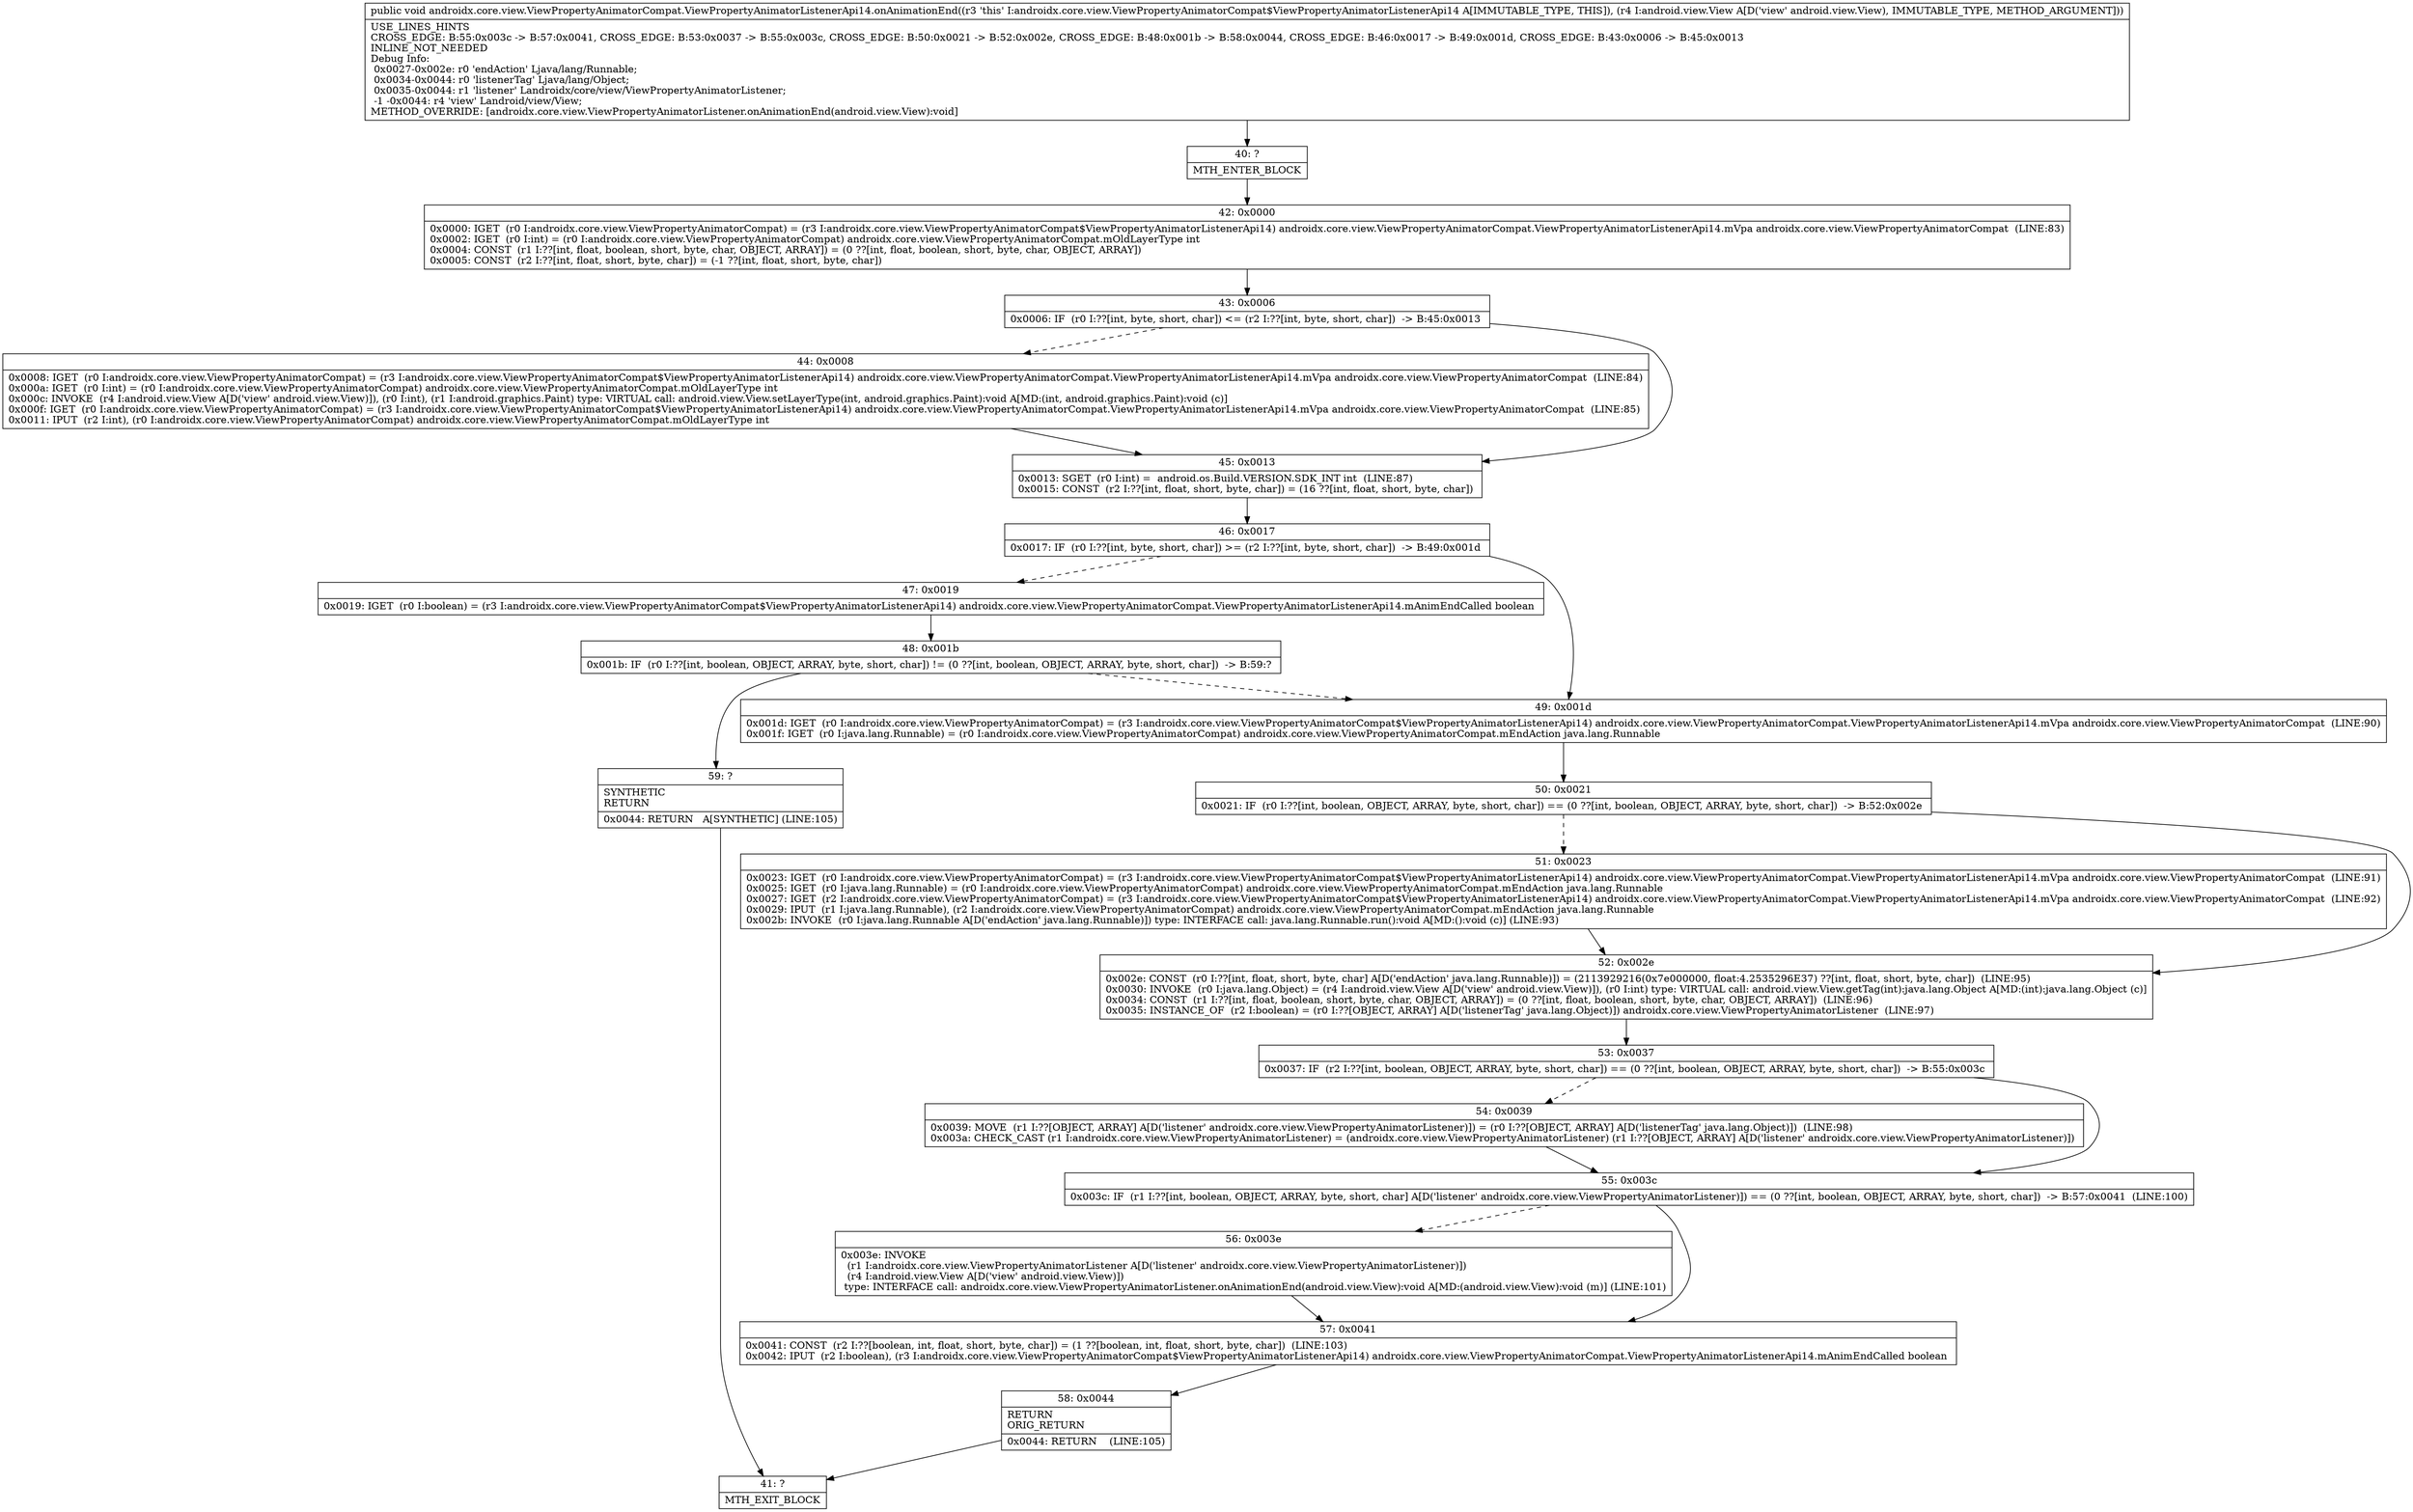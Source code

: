 digraph "CFG forandroidx.core.view.ViewPropertyAnimatorCompat.ViewPropertyAnimatorListenerApi14.onAnimationEnd(Landroid\/view\/View;)V" {
Node_40 [shape=record,label="{40\:\ ?|MTH_ENTER_BLOCK\l}"];
Node_42 [shape=record,label="{42\:\ 0x0000|0x0000: IGET  (r0 I:androidx.core.view.ViewPropertyAnimatorCompat) = (r3 I:androidx.core.view.ViewPropertyAnimatorCompat$ViewPropertyAnimatorListenerApi14) androidx.core.view.ViewPropertyAnimatorCompat.ViewPropertyAnimatorListenerApi14.mVpa androidx.core.view.ViewPropertyAnimatorCompat  (LINE:83)\l0x0002: IGET  (r0 I:int) = (r0 I:androidx.core.view.ViewPropertyAnimatorCompat) androidx.core.view.ViewPropertyAnimatorCompat.mOldLayerType int \l0x0004: CONST  (r1 I:??[int, float, boolean, short, byte, char, OBJECT, ARRAY]) = (0 ??[int, float, boolean, short, byte, char, OBJECT, ARRAY]) \l0x0005: CONST  (r2 I:??[int, float, short, byte, char]) = (\-1 ??[int, float, short, byte, char]) \l}"];
Node_43 [shape=record,label="{43\:\ 0x0006|0x0006: IF  (r0 I:??[int, byte, short, char]) \<= (r2 I:??[int, byte, short, char])  \-\> B:45:0x0013 \l}"];
Node_44 [shape=record,label="{44\:\ 0x0008|0x0008: IGET  (r0 I:androidx.core.view.ViewPropertyAnimatorCompat) = (r3 I:androidx.core.view.ViewPropertyAnimatorCompat$ViewPropertyAnimatorListenerApi14) androidx.core.view.ViewPropertyAnimatorCompat.ViewPropertyAnimatorListenerApi14.mVpa androidx.core.view.ViewPropertyAnimatorCompat  (LINE:84)\l0x000a: IGET  (r0 I:int) = (r0 I:androidx.core.view.ViewPropertyAnimatorCompat) androidx.core.view.ViewPropertyAnimatorCompat.mOldLayerType int \l0x000c: INVOKE  (r4 I:android.view.View A[D('view' android.view.View)]), (r0 I:int), (r1 I:android.graphics.Paint) type: VIRTUAL call: android.view.View.setLayerType(int, android.graphics.Paint):void A[MD:(int, android.graphics.Paint):void (c)]\l0x000f: IGET  (r0 I:androidx.core.view.ViewPropertyAnimatorCompat) = (r3 I:androidx.core.view.ViewPropertyAnimatorCompat$ViewPropertyAnimatorListenerApi14) androidx.core.view.ViewPropertyAnimatorCompat.ViewPropertyAnimatorListenerApi14.mVpa androidx.core.view.ViewPropertyAnimatorCompat  (LINE:85)\l0x0011: IPUT  (r2 I:int), (r0 I:androidx.core.view.ViewPropertyAnimatorCompat) androidx.core.view.ViewPropertyAnimatorCompat.mOldLayerType int \l}"];
Node_45 [shape=record,label="{45\:\ 0x0013|0x0013: SGET  (r0 I:int) =  android.os.Build.VERSION.SDK_INT int  (LINE:87)\l0x0015: CONST  (r2 I:??[int, float, short, byte, char]) = (16 ??[int, float, short, byte, char]) \l}"];
Node_46 [shape=record,label="{46\:\ 0x0017|0x0017: IF  (r0 I:??[int, byte, short, char]) \>= (r2 I:??[int, byte, short, char])  \-\> B:49:0x001d \l}"];
Node_47 [shape=record,label="{47\:\ 0x0019|0x0019: IGET  (r0 I:boolean) = (r3 I:androidx.core.view.ViewPropertyAnimatorCompat$ViewPropertyAnimatorListenerApi14) androidx.core.view.ViewPropertyAnimatorCompat.ViewPropertyAnimatorListenerApi14.mAnimEndCalled boolean \l}"];
Node_48 [shape=record,label="{48\:\ 0x001b|0x001b: IF  (r0 I:??[int, boolean, OBJECT, ARRAY, byte, short, char]) != (0 ??[int, boolean, OBJECT, ARRAY, byte, short, char])  \-\> B:59:? \l}"];
Node_59 [shape=record,label="{59\:\ ?|SYNTHETIC\lRETURN\l|0x0044: RETURN   A[SYNTHETIC] (LINE:105)\l}"];
Node_41 [shape=record,label="{41\:\ ?|MTH_EXIT_BLOCK\l}"];
Node_49 [shape=record,label="{49\:\ 0x001d|0x001d: IGET  (r0 I:androidx.core.view.ViewPropertyAnimatorCompat) = (r3 I:androidx.core.view.ViewPropertyAnimatorCompat$ViewPropertyAnimatorListenerApi14) androidx.core.view.ViewPropertyAnimatorCompat.ViewPropertyAnimatorListenerApi14.mVpa androidx.core.view.ViewPropertyAnimatorCompat  (LINE:90)\l0x001f: IGET  (r0 I:java.lang.Runnable) = (r0 I:androidx.core.view.ViewPropertyAnimatorCompat) androidx.core.view.ViewPropertyAnimatorCompat.mEndAction java.lang.Runnable \l}"];
Node_50 [shape=record,label="{50\:\ 0x0021|0x0021: IF  (r0 I:??[int, boolean, OBJECT, ARRAY, byte, short, char]) == (0 ??[int, boolean, OBJECT, ARRAY, byte, short, char])  \-\> B:52:0x002e \l}"];
Node_51 [shape=record,label="{51\:\ 0x0023|0x0023: IGET  (r0 I:androidx.core.view.ViewPropertyAnimatorCompat) = (r3 I:androidx.core.view.ViewPropertyAnimatorCompat$ViewPropertyAnimatorListenerApi14) androidx.core.view.ViewPropertyAnimatorCompat.ViewPropertyAnimatorListenerApi14.mVpa androidx.core.view.ViewPropertyAnimatorCompat  (LINE:91)\l0x0025: IGET  (r0 I:java.lang.Runnable) = (r0 I:androidx.core.view.ViewPropertyAnimatorCompat) androidx.core.view.ViewPropertyAnimatorCompat.mEndAction java.lang.Runnable \l0x0027: IGET  (r2 I:androidx.core.view.ViewPropertyAnimatorCompat) = (r3 I:androidx.core.view.ViewPropertyAnimatorCompat$ViewPropertyAnimatorListenerApi14) androidx.core.view.ViewPropertyAnimatorCompat.ViewPropertyAnimatorListenerApi14.mVpa androidx.core.view.ViewPropertyAnimatorCompat  (LINE:92)\l0x0029: IPUT  (r1 I:java.lang.Runnable), (r2 I:androidx.core.view.ViewPropertyAnimatorCompat) androidx.core.view.ViewPropertyAnimatorCompat.mEndAction java.lang.Runnable \l0x002b: INVOKE  (r0 I:java.lang.Runnable A[D('endAction' java.lang.Runnable)]) type: INTERFACE call: java.lang.Runnable.run():void A[MD:():void (c)] (LINE:93)\l}"];
Node_52 [shape=record,label="{52\:\ 0x002e|0x002e: CONST  (r0 I:??[int, float, short, byte, char] A[D('endAction' java.lang.Runnable)]) = (2113929216(0x7e000000, float:4.2535296E37) ??[int, float, short, byte, char])  (LINE:95)\l0x0030: INVOKE  (r0 I:java.lang.Object) = (r4 I:android.view.View A[D('view' android.view.View)]), (r0 I:int) type: VIRTUAL call: android.view.View.getTag(int):java.lang.Object A[MD:(int):java.lang.Object (c)]\l0x0034: CONST  (r1 I:??[int, float, boolean, short, byte, char, OBJECT, ARRAY]) = (0 ??[int, float, boolean, short, byte, char, OBJECT, ARRAY])  (LINE:96)\l0x0035: INSTANCE_OF  (r2 I:boolean) = (r0 I:??[OBJECT, ARRAY] A[D('listenerTag' java.lang.Object)]) androidx.core.view.ViewPropertyAnimatorListener  (LINE:97)\l}"];
Node_53 [shape=record,label="{53\:\ 0x0037|0x0037: IF  (r2 I:??[int, boolean, OBJECT, ARRAY, byte, short, char]) == (0 ??[int, boolean, OBJECT, ARRAY, byte, short, char])  \-\> B:55:0x003c \l}"];
Node_54 [shape=record,label="{54\:\ 0x0039|0x0039: MOVE  (r1 I:??[OBJECT, ARRAY] A[D('listener' androidx.core.view.ViewPropertyAnimatorListener)]) = (r0 I:??[OBJECT, ARRAY] A[D('listenerTag' java.lang.Object)])  (LINE:98)\l0x003a: CHECK_CAST (r1 I:androidx.core.view.ViewPropertyAnimatorListener) = (androidx.core.view.ViewPropertyAnimatorListener) (r1 I:??[OBJECT, ARRAY] A[D('listener' androidx.core.view.ViewPropertyAnimatorListener)]) \l}"];
Node_55 [shape=record,label="{55\:\ 0x003c|0x003c: IF  (r1 I:??[int, boolean, OBJECT, ARRAY, byte, short, char] A[D('listener' androidx.core.view.ViewPropertyAnimatorListener)]) == (0 ??[int, boolean, OBJECT, ARRAY, byte, short, char])  \-\> B:57:0x0041  (LINE:100)\l}"];
Node_56 [shape=record,label="{56\:\ 0x003e|0x003e: INVOKE  \l  (r1 I:androidx.core.view.ViewPropertyAnimatorListener A[D('listener' androidx.core.view.ViewPropertyAnimatorListener)])\l  (r4 I:android.view.View A[D('view' android.view.View)])\l type: INTERFACE call: androidx.core.view.ViewPropertyAnimatorListener.onAnimationEnd(android.view.View):void A[MD:(android.view.View):void (m)] (LINE:101)\l}"];
Node_57 [shape=record,label="{57\:\ 0x0041|0x0041: CONST  (r2 I:??[boolean, int, float, short, byte, char]) = (1 ??[boolean, int, float, short, byte, char])  (LINE:103)\l0x0042: IPUT  (r2 I:boolean), (r3 I:androidx.core.view.ViewPropertyAnimatorCompat$ViewPropertyAnimatorListenerApi14) androidx.core.view.ViewPropertyAnimatorCompat.ViewPropertyAnimatorListenerApi14.mAnimEndCalled boolean \l}"];
Node_58 [shape=record,label="{58\:\ 0x0044|RETURN\lORIG_RETURN\l|0x0044: RETURN    (LINE:105)\l}"];
MethodNode[shape=record,label="{public void androidx.core.view.ViewPropertyAnimatorCompat.ViewPropertyAnimatorListenerApi14.onAnimationEnd((r3 'this' I:androidx.core.view.ViewPropertyAnimatorCompat$ViewPropertyAnimatorListenerApi14 A[IMMUTABLE_TYPE, THIS]), (r4 I:android.view.View A[D('view' android.view.View), IMMUTABLE_TYPE, METHOD_ARGUMENT]))  | USE_LINES_HINTS\lCROSS_EDGE: B:55:0x003c \-\> B:57:0x0041, CROSS_EDGE: B:53:0x0037 \-\> B:55:0x003c, CROSS_EDGE: B:50:0x0021 \-\> B:52:0x002e, CROSS_EDGE: B:48:0x001b \-\> B:58:0x0044, CROSS_EDGE: B:46:0x0017 \-\> B:49:0x001d, CROSS_EDGE: B:43:0x0006 \-\> B:45:0x0013\lINLINE_NOT_NEEDED\lDebug Info:\l  0x0027\-0x002e: r0 'endAction' Ljava\/lang\/Runnable;\l  0x0034\-0x0044: r0 'listenerTag' Ljava\/lang\/Object;\l  0x0035\-0x0044: r1 'listener' Landroidx\/core\/view\/ViewPropertyAnimatorListener;\l  \-1 \-0x0044: r4 'view' Landroid\/view\/View;\lMETHOD_OVERRIDE: [androidx.core.view.ViewPropertyAnimatorListener.onAnimationEnd(android.view.View):void]\l}"];
MethodNode -> Node_40;Node_40 -> Node_42;
Node_42 -> Node_43;
Node_43 -> Node_44[style=dashed];
Node_43 -> Node_45;
Node_44 -> Node_45;
Node_45 -> Node_46;
Node_46 -> Node_47[style=dashed];
Node_46 -> Node_49;
Node_47 -> Node_48;
Node_48 -> Node_49[style=dashed];
Node_48 -> Node_59;
Node_59 -> Node_41;
Node_49 -> Node_50;
Node_50 -> Node_51[style=dashed];
Node_50 -> Node_52;
Node_51 -> Node_52;
Node_52 -> Node_53;
Node_53 -> Node_54[style=dashed];
Node_53 -> Node_55;
Node_54 -> Node_55;
Node_55 -> Node_56[style=dashed];
Node_55 -> Node_57;
Node_56 -> Node_57;
Node_57 -> Node_58;
Node_58 -> Node_41;
}

